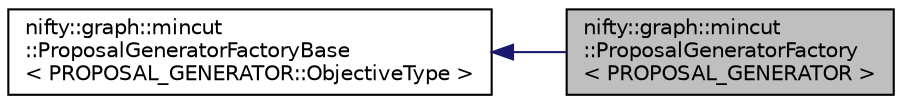 digraph "nifty::graph::mincut::ProposalGeneratorFactory&lt; PROPOSAL_GENERATOR &gt;"
{
  edge [fontname="Helvetica",fontsize="10",labelfontname="Helvetica",labelfontsize="10"];
  node [fontname="Helvetica",fontsize="10",shape=record];
  rankdir="LR";
  Node1 [label="nifty::graph::mincut\l::ProposalGeneratorFactory\l\< PROPOSAL_GENERATOR \>",height=0.2,width=0.4,color="black", fillcolor="grey75", style="filled", fontcolor="black"];
  Node2 -> Node1 [dir="back",color="midnightblue",fontsize="10",style="solid"];
  Node2 [label="nifty::graph::mincut\l::ProposalGeneratorFactoryBase\l\< PROPOSAL_GENERATOR::ObjectiveType \>",height=0.2,width=0.4,color="black", fillcolor="white", style="filled",URL="$classnifty_1_1graph_1_1mincut_1_1ProposalGeneratorFactoryBase.html"];
}
